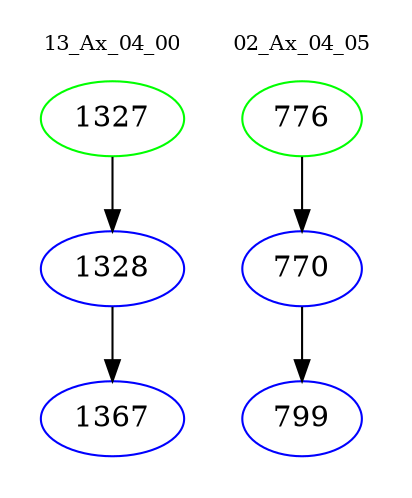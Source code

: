 digraph{
subgraph cluster_0 {
color = white
label = "13_Ax_04_00";
fontsize=10;
T0_1327 [label="1327", color="green"]
T0_1327 -> T0_1328 [color="black"]
T0_1328 [label="1328", color="blue"]
T0_1328 -> T0_1367 [color="black"]
T0_1367 [label="1367", color="blue"]
}
subgraph cluster_1 {
color = white
label = "02_Ax_04_05";
fontsize=10;
T1_776 [label="776", color="green"]
T1_776 -> T1_770 [color="black"]
T1_770 [label="770", color="blue"]
T1_770 -> T1_799 [color="black"]
T1_799 [label="799", color="blue"]
}
}
